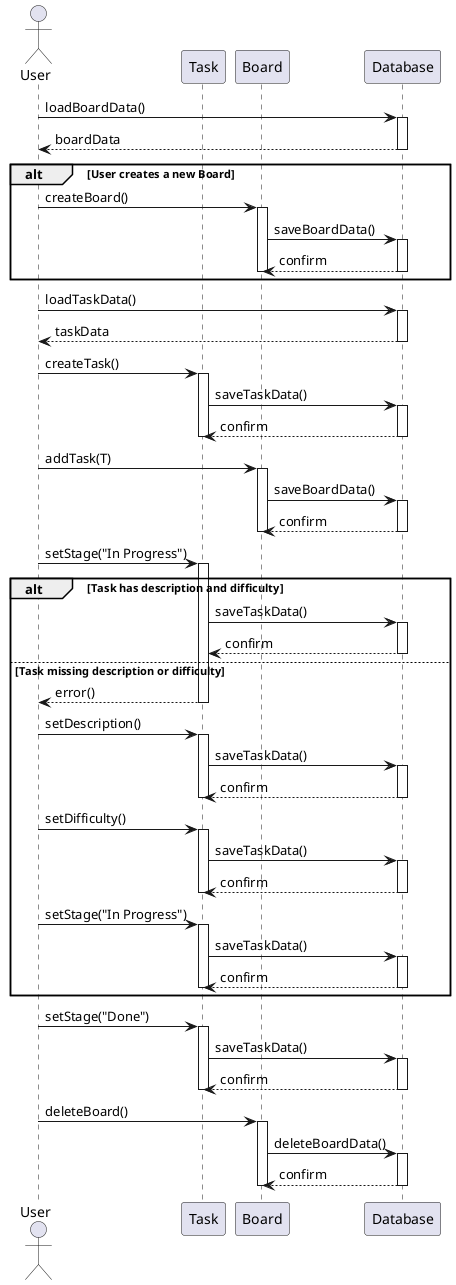 @startuml sequenceDiagram

actor User
participant "Task" as T
participant "Board" as B
participant "Database" as DB

User -> DB: loadBoardData()
activate DB
DB --> User: boardData
deactivate DB

alt User creates a new Board
  User -> B: createBoard()
  activate B
  B -> DB: saveBoardData()
  activate DB
  DB --> B: confirm
  deactivate DB
  deactivate B
end

User -> DB: loadTaskData()
activate DB
DB --> User: taskData
deactivate DB

User -> T: createTask()
activate T
T -> DB: saveTaskData()
activate DB
DB --> T: confirm
deactivate DB
deactivate T

User -> B: addTask(T)
activate B
B -> DB: saveBoardData()
activate DB
DB --> B: confirm
deactivate DB
deactivate B

'change to In Progress
User -> T: setStage("In Progress")
activate T
alt Task has description and difficulty
  T -> DB: saveTaskData()
  activate DB
  DB --> T: confirm
  deactivate DB
else Task missing description or difficulty
  T --> User: error() 
  deactivate T
  User -> T: setDescription()
  activate T
  T -> DB: saveTaskData()
  activate DB
  DB --> T: confirm
  deactivate DB
  deactivate T
  User -> T: setDifficulty()
  activate T
  T -> DB: saveTaskData()
  activate DB
  DB --> T: confirm
  deactivate DB
  deactivate T
  User -> T: setStage("In Progress")
  activate T
  T -> DB: saveTaskData()
  activate DB
  DB --> T: confirm
  deactivate DB
  deactivate T
end

User -> T: setStage("Done")
activate T
T -> DB: saveTaskData()
activate DB
DB --> T: confirm
deactivate DB
deactivate T

User -> B: deleteBoard()
activate B
B -> DB: deleteBoardData()
activate DB
DB --> B: confirm
deactivate DB
deactivate B

@enduml
